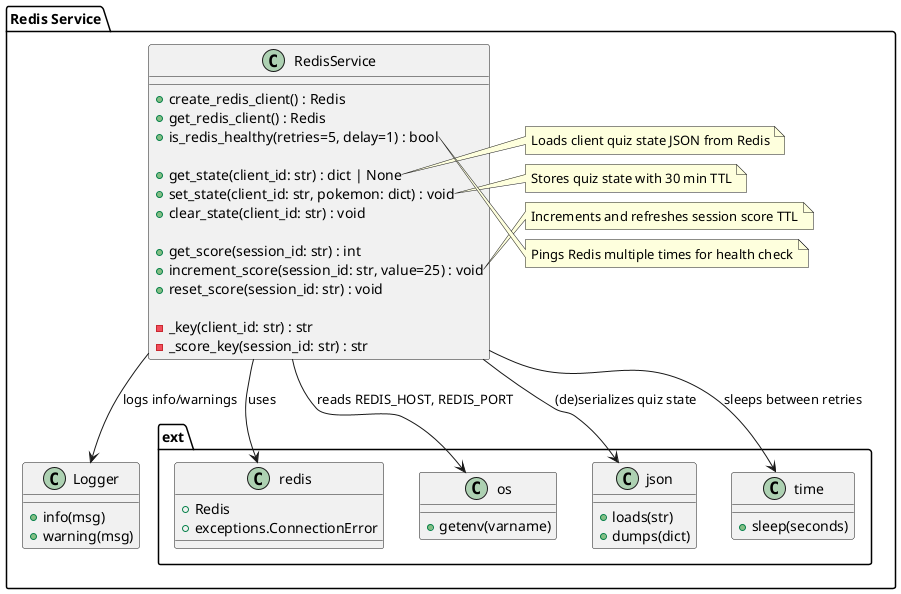 @startuml
package "Redis Service" {
  class RedisService {
    +create_redis_client() : Redis
    +get_redis_client() : Redis
    +is_redis_healthy(retries=5, delay=1) : bool

    +get_state(client_id: str) : dict | None
    +set_state(client_id: str, pokemon: dict) : void
    +clear_state(client_id: str) : void

    +get_score(session_id: str) : int
    +increment_score(session_id: str, value=25) : void
    +reset_score(session_id: str) : void

    -_key(client_id: str) : str
    -_score_key(session_id: str) : str
  }

  class ext.redis {
    +Redis
    +exceptions.ConnectionError
  }

  class ext.os {
    +getenv(varname)
  }

  class ext.json {
    +loads(str)
    +dumps(dict)
  }

  class ext.time {
    +sleep(seconds)
  }

  class Logger {
    +info(msg)
    +warning(msg)
  }

  RedisService --> redis : uses
  RedisService --> os : reads REDIS_HOST, REDIS_PORT
  RedisService --> json : (de)serializes quiz state
  RedisService --> time : sleeps between retries
  RedisService --> Logger : logs info/warnings

  note right of RedisService::get_state
    Loads client quiz state JSON from Redis
  end note

  note right of RedisService::set_state
    Stores quiz state with 30 min TTL
  end note

  note right of RedisService::increment_score
    Increments and refreshes session score TTL
  end note

  note right of RedisService::is_redis_healthy
    Pings Redis multiple times for health check
  end note
}
@enduml
